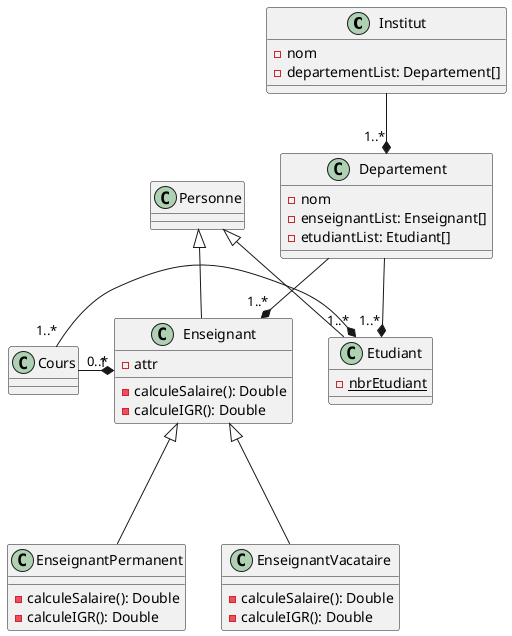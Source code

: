 @startuml

class Institut{
    - nom
    - departementList: Departement[]
}
class Departement{
    - nom
    - enseignantList: Enseignant[]
    - etudiantList: Etudiant[]
}
class Personne
class Etudiant{
    {static} - nbrEtudiant
}
class Enseignant{
    - attr

    - calculeSalaire(): Double
    - calculeIGR(): Double
}
class Cours

class EnseignantPermanent{
    - calculeSalaire(): Double
    - calculeIGR(): Double

}
class EnseignantVacataire{
    - calculeSalaire(): Double
    - calculeIGR(): Double

}

Institut --* "1..*" Departement
Departement --* "1..*" Etudiant
Departement --* "1..*" Enseignant

Etudiant -up-|> Personne
Enseignant -up-|> Personne

Cours "0..*" -right--* "1" Enseignant
Cours "1..*" -right--* "1..*" Etudiant

EnseignantPermanent -up--|> Enseignant
EnseignantVacataire -up--|> Enseignant

@enduml